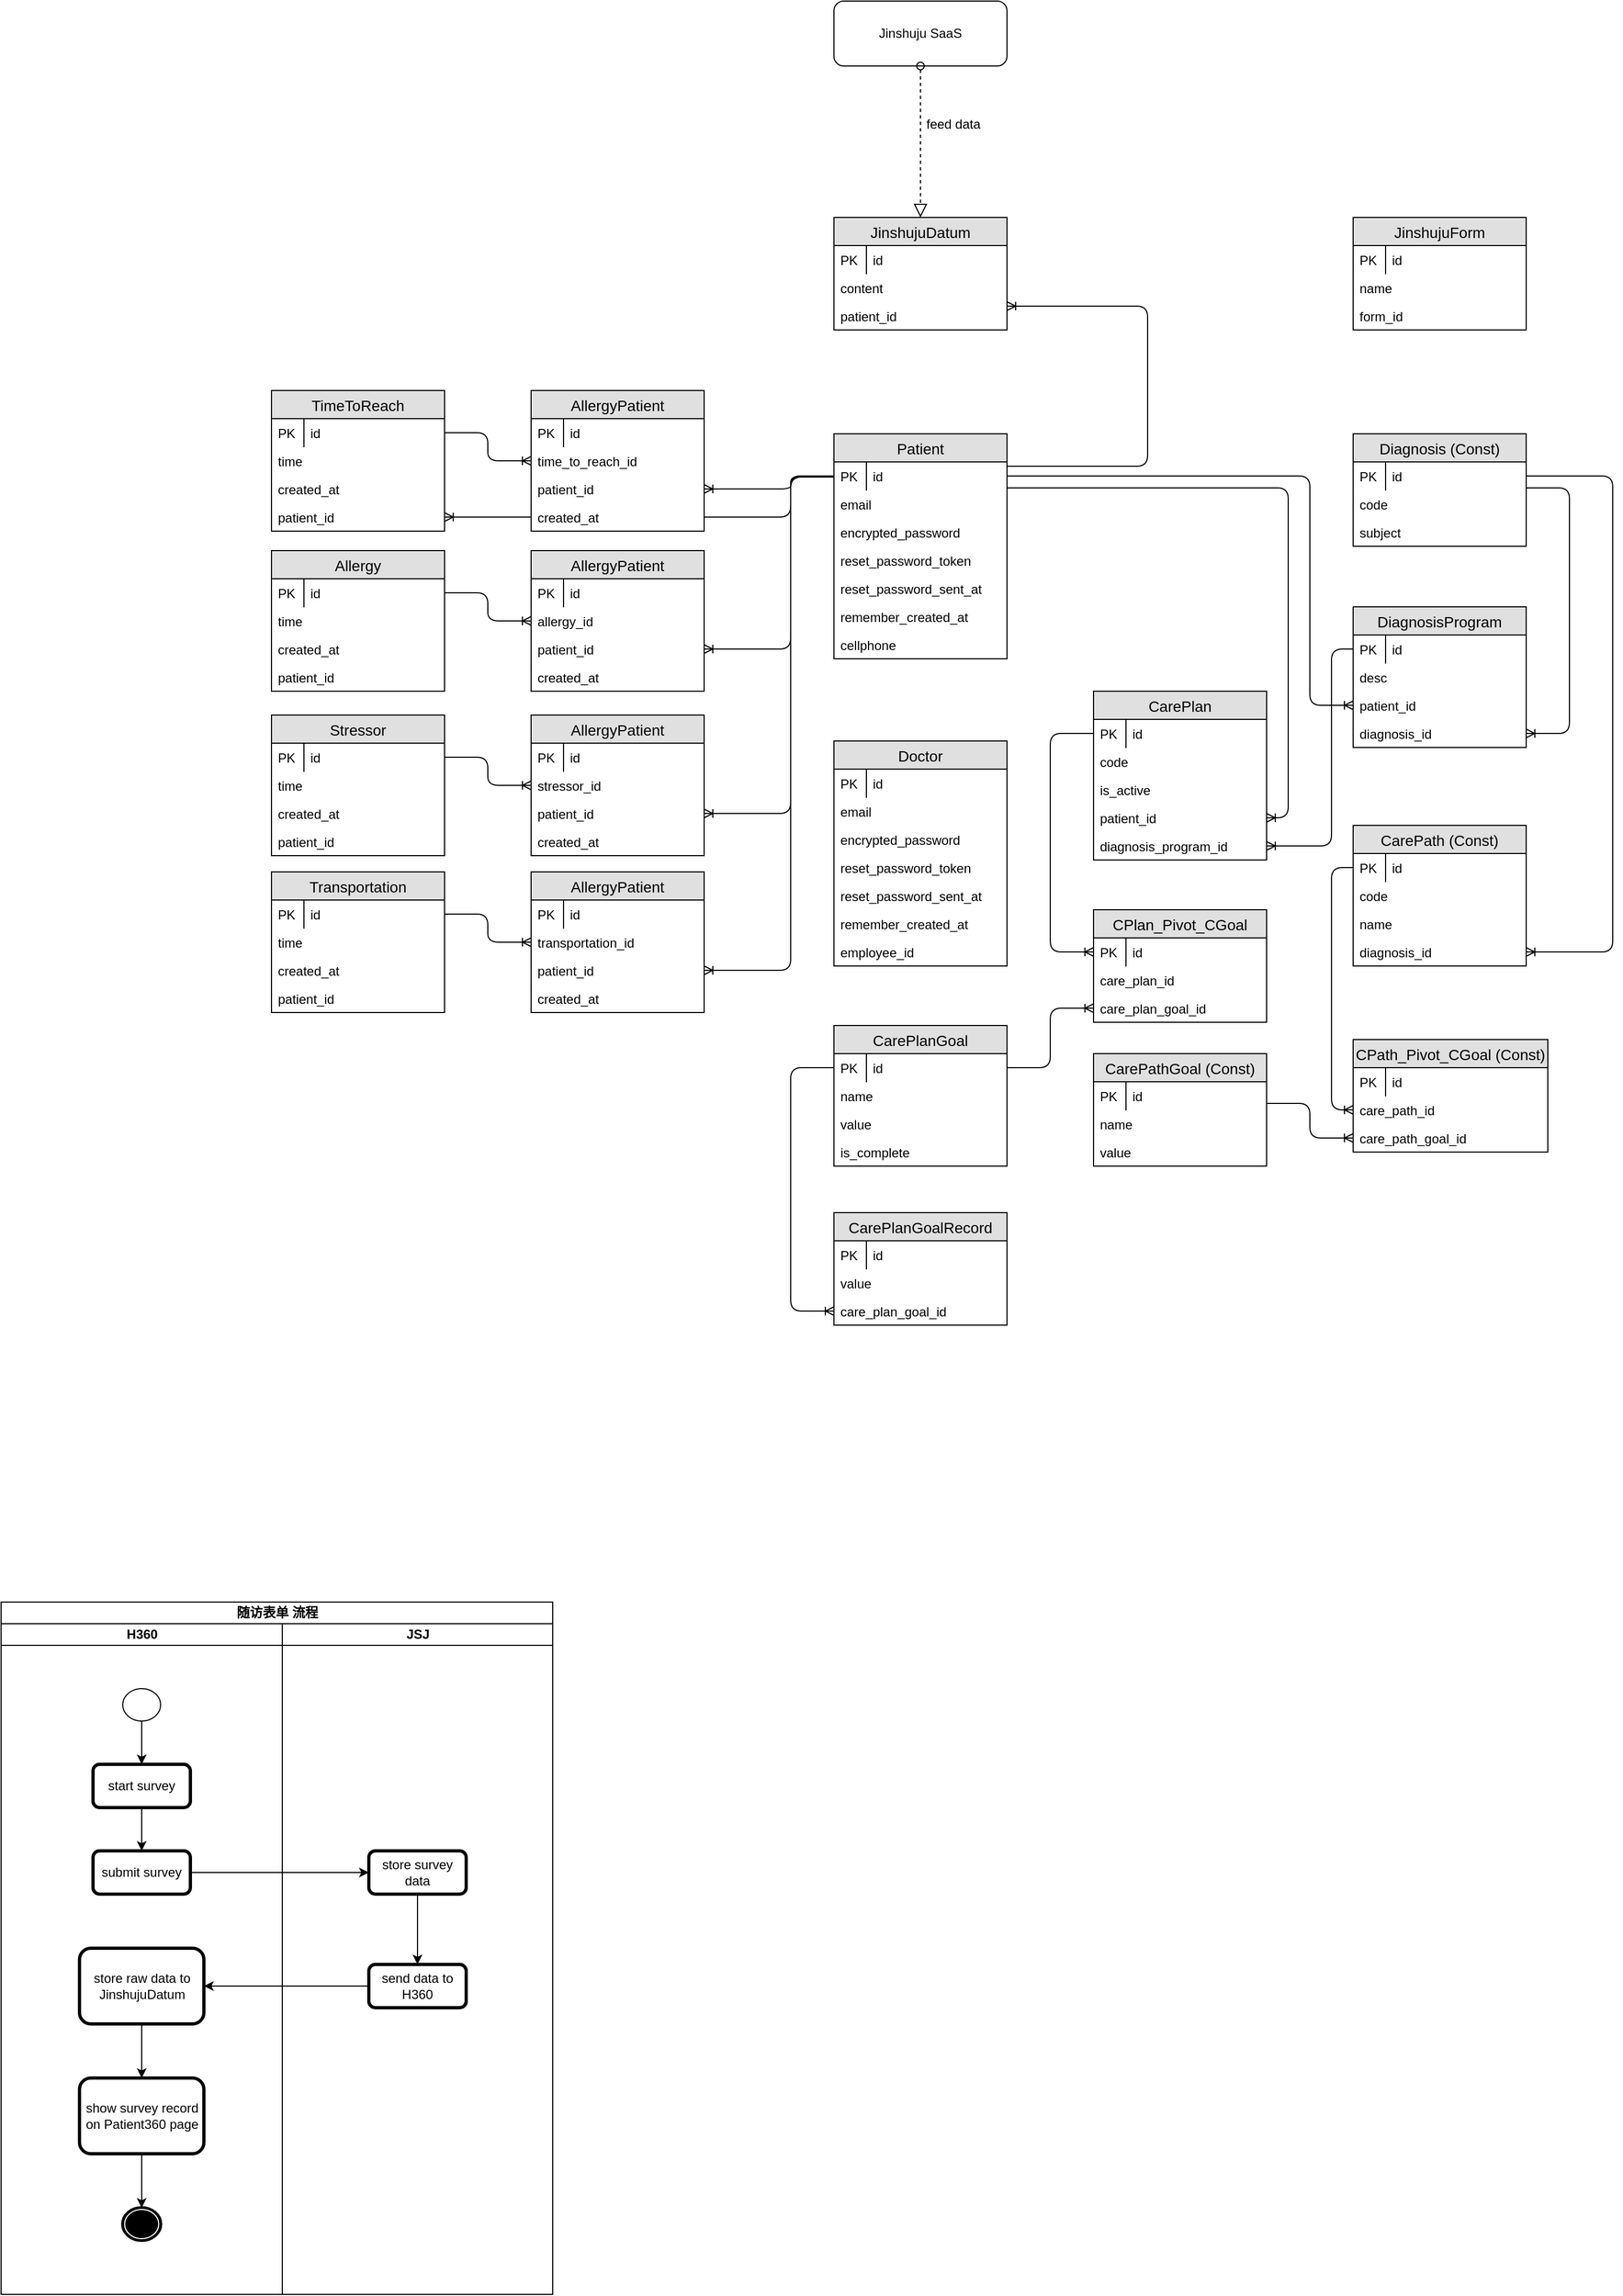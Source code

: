 <mxfile version="12.9.9" type="github">
  <diagram id="nuEcVIXrLbvVM1fUiZzF" name="Page-1">
    <mxGraphModel dx="2276" dy="1894" grid="1" gridSize="10" guides="1" tooltips="1" connect="1" arrows="1" fold="1" page="1" pageScale="1" pageWidth="850" pageHeight="1100" math="0" shadow="0">
      <root>
        <mxCell id="0" />
        <mxCell id="1" parent="0" />
        <mxCell id="5Z3BYzDQgMa1WQDFU6qO-2" value="Patient" style="swimlane;fontStyle=0;childLayout=stackLayout;horizontal=1;startSize=26;fillColor=#e0e0e0;horizontalStack=0;resizeParent=1;resizeParentMax=0;resizeLast=0;collapsible=1;marginBottom=0;swimlaneFillColor=#ffffff;align=center;fontSize=14;" parent="1" vertex="1">
          <mxGeometry x="80" y="80" width="160" height="208" as="geometry" />
        </mxCell>
        <mxCell id="5Z3BYzDQgMa1WQDFU6qO-6" value="id" style="shape=partialRectangle;top=0;left=0;right=0;bottom=0;align=left;verticalAlign=top;fillColor=none;spacingLeft=34;spacingRight=4;overflow=hidden;rotatable=0;points=[[0,0.5],[1,0.5]];portConstraint=eastwest;dropTarget=0;fontSize=12;" parent="5Z3BYzDQgMa1WQDFU6qO-2" vertex="1">
          <mxGeometry y="26" width="160" height="26" as="geometry" />
        </mxCell>
        <mxCell id="5Z3BYzDQgMa1WQDFU6qO-7" value="PK" style="shape=partialRectangle;top=0;left=0;bottom=0;fillColor=none;align=left;verticalAlign=top;spacingLeft=4;spacingRight=4;overflow=hidden;rotatable=0;points=[];portConstraint=eastwest;part=1;fontSize=12;" parent="5Z3BYzDQgMa1WQDFU6qO-6" vertex="1" connectable="0">
          <mxGeometry width="30" height="26" as="geometry" />
        </mxCell>
        <mxCell id="5Z3BYzDQgMa1WQDFU6qO-3" value="email" style="text;strokeColor=none;fillColor=none;spacingLeft=4;spacingRight=4;overflow=hidden;rotatable=0;points=[[0,0.5],[1,0.5]];portConstraint=eastwest;fontSize=12;" parent="5Z3BYzDQgMa1WQDFU6qO-2" vertex="1">
          <mxGeometry y="52" width="160" height="26" as="geometry" />
        </mxCell>
        <mxCell id="5Z3BYzDQgMa1WQDFU6qO-4" value="encrypted_password" style="text;strokeColor=none;fillColor=none;spacingLeft=4;spacingRight=4;overflow=hidden;rotatable=0;points=[[0,0.5],[1,0.5]];portConstraint=eastwest;fontSize=12;" parent="5Z3BYzDQgMa1WQDFU6qO-2" vertex="1">
          <mxGeometry y="78" width="160" height="26" as="geometry" />
        </mxCell>
        <mxCell id="5Z3BYzDQgMa1WQDFU6qO-5" value="reset_password_token" style="text;strokeColor=none;fillColor=none;spacingLeft=4;spacingRight=4;overflow=hidden;rotatable=0;points=[[0,0.5],[1,0.5]];portConstraint=eastwest;fontSize=12;" parent="5Z3BYzDQgMa1WQDFU6qO-2" vertex="1">
          <mxGeometry y="104" width="160" height="26" as="geometry" />
        </mxCell>
        <mxCell id="5Z3BYzDQgMa1WQDFU6qO-8" value="reset_password_sent_at" style="text;strokeColor=none;fillColor=none;spacingLeft=4;spacingRight=4;overflow=hidden;rotatable=0;points=[[0,0.5],[1,0.5]];portConstraint=eastwest;fontSize=12;" parent="5Z3BYzDQgMa1WQDFU6qO-2" vertex="1">
          <mxGeometry y="130" width="160" height="26" as="geometry" />
        </mxCell>
        <mxCell id="5Z3BYzDQgMa1WQDFU6qO-82" value="remember_created_at" style="text;strokeColor=none;fillColor=none;spacingLeft=4;spacingRight=4;overflow=hidden;rotatable=0;points=[[0,0.5],[1,0.5]];portConstraint=eastwest;fontSize=12;" parent="5Z3BYzDQgMa1WQDFU6qO-2" vertex="1">
          <mxGeometry y="156" width="160" height="26" as="geometry" />
        </mxCell>
        <mxCell id="5Z3BYzDQgMa1WQDFU6qO-9" value="cellphone" style="text;strokeColor=none;fillColor=none;spacingLeft=4;spacingRight=4;overflow=hidden;rotatable=0;points=[[0,0.5],[1,0.5]];portConstraint=eastwest;fontSize=12;" parent="5Z3BYzDQgMa1WQDFU6qO-2" vertex="1">
          <mxGeometry y="182" width="160" height="26" as="geometry" />
        </mxCell>
        <mxCell id="5Z3BYzDQgMa1WQDFU6qO-13" value="Allergy" style="swimlane;fontStyle=0;childLayout=stackLayout;horizontal=1;startSize=26;fillColor=#e0e0e0;horizontalStack=0;resizeParent=1;resizeParentMax=0;resizeLast=0;collapsible=1;marginBottom=0;swimlaneFillColor=#ffffff;align=center;fontSize=14;" parent="1" vertex="1">
          <mxGeometry x="-440" y="188" width="160" height="130" as="geometry" />
        </mxCell>
        <mxCell id="5Z3BYzDQgMa1WQDFU6qO-14" value="id" style="shape=partialRectangle;top=0;left=0;right=0;bottom=0;align=left;verticalAlign=top;fillColor=none;spacingLeft=34;spacingRight=4;overflow=hidden;rotatable=0;points=[[0,0.5],[1,0.5]];portConstraint=eastwest;dropTarget=0;fontSize=12;" parent="5Z3BYzDQgMa1WQDFU6qO-13" vertex="1">
          <mxGeometry y="26" width="160" height="26" as="geometry" />
        </mxCell>
        <mxCell id="5Z3BYzDQgMa1WQDFU6qO-15" value="PK" style="shape=partialRectangle;top=0;left=0;bottom=0;fillColor=none;align=left;verticalAlign=top;spacingLeft=4;spacingRight=4;overflow=hidden;rotatable=0;points=[];portConstraint=eastwest;part=1;fontSize=12;" parent="5Z3BYzDQgMa1WQDFU6qO-14" vertex="1" connectable="0">
          <mxGeometry width="30" height="26" as="geometry" />
        </mxCell>
        <mxCell id="5Z3BYzDQgMa1WQDFU6qO-16" value="time" style="text;strokeColor=none;fillColor=none;spacingLeft=4;spacingRight=4;overflow=hidden;rotatable=0;points=[[0,0.5],[1,0.5]];portConstraint=eastwest;fontSize=12;" parent="5Z3BYzDQgMa1WQDFU6qO-13" vertex="1">
          <mxGeometry y="52" width="160" height="26" as="geometry" />
        </mxCell>
        <mxCell id="5Z3BYzDQgMa1WQDFU6qO-22" value="created_at" style="text;strokeColor=none;fillColor=none;spacingLeft=4;spacingRight=4;overflow=hidden;rotatable=0;points=[[0,0.5],[1,0.5]];portConstraint=eastwest;fontSize=12;" parent="5Z3BYzDQgMa1WQDFU6qO-13" vertex="1">
          <mxGeometry y="78" width="160" height="26" as="geometry" />
        </mxCell>
        <mxCell id="5Z3BYzDQgMa1WQDFU6qO-55" value="patient_id" style="text;strokeColor=none;fillColor=none;spacingLeft=4;spacingRight=4;overflow=hidden;rotatable=0;points=[[0,0.5],[1,0.5]];portConstraint=eastwest;fontSize=12;" parent="5Z3BYzDQgMa1WQDFU6qO-13" vertex="1">
          <mxGeometry y="104" width="160" height="26" as="geometry" />
        </mxCell>
        <mxCell id="5Z3BYzDQgMa1WQDFU6qO-23" value="Doctor" style="swimlane;fontStyle=0;childLayout=stackLayout;horizontal=1;startSize=26;fillColor=#e0e0e0;horizontalStack=0;resizeParent=1;resizeParentMax=0;resizeLast=0;collapsible=1;marginBottom=0;swimlaneFillColor=#ffffff;align=center;fontSize=14;" parent="1" vertex="1">
          <mxGeometry x="80" y="364" width="160" height="208" as="geometry" />
        </mxCell>
        <mxCell id="5Z3BYzDQgMa1WQDFU6qO-24" value="id" style="shape=partialRectangle;top=0;left=0;right=0;bottom=0;align=left;verticalAlign=top;fillColor=none;spacingLeft=34;spacingRight=4;overflow=hidden;rotatable=0;points=[[0,0.5],[1,0.5]];portConstraint=eastwest;dropTarget=0;fontSize=12;" parent="5Z3BYzDQgMa1WQDFU6qO-23" vertex="1">
          <mxGeometry y="26" width="160" height="26" as="geometry" />
        </mxCell>
        <mxCell id="5Z3BYzDQgMa1WQDFU6qO-25" value="PK" style="shape=partialRectangle;top=0;left=0;bottom=0;fillColor=none;align=left;verticalAlign=top;spacingLeft=4;spacingRight=4;overflow=hidden;rotatable=0;points=[];portConstraint=eastwest;part=1;fontSize=12;" parent="5Z3BYzDQgMa1WQDFU6qO-24" vertex="1" connectable="0">
          <mxGeometry width="30" height="26" as="geometry" />
        </mxCell>
        <mxCell id="5Z3BYzDQgMa1WQDFU6qO-26" value="email" style="text;strokeColor=none;fillColor=none;spacingLeft=4;spacingRight=4;overflow=hidden;rotatable=0;points=[[0,0.5],[1,0.5]];portConstraint=eastwest;fontSize=12;" parent="5Z3BYzDQgMa1WQDFU6qO-23" vertex="1">
          <mxGeometry y="52" width="160" height="26" as="geometry" />
        </mxCell>
        <mxCell id="5Z3BYzDQgMa1WQDFU6qO-27" value="encrypted_password" style="text;strokeColor=none;fillColor=none;spacingLeft=4;spacingRight=4;overflow=hidden;rotatable=0;points=[[0,0.5],[1,0.5]];portConstraint=eastwest;fontSize=12;" parent="5Z3BYzDQgMa1WQDFU6qO-23" vertex="1">
          <mxGeometry y="78" width="160" height="26" as="geometry" />
        </mxCell>
        <mxCell id="5Z3BYzDQgMa1WQDFU6qO-28" value="reset_password_token" style="text;strokeColor=none;fillColor=none;spacingLeft=4;spacingRight=4;overflow=hidden;rotatable=0;points=[[0,0.5],[1,0.5]];portConstraint=eastwest;fontSize=12;" parent="5Z3BYzDQgMa1WQDFU6qO-23" vertex="1">
          <mxGeometry y="104" width="160" height="26" as="geometry" />
        </mxCell>
        <mxCell id="5Z3BYzDQgMa1WQDFU6qO-29" value="reset_password_sent_at" style="text;strokeColor=none;fillColor=none;spacingLeft=4;spacingRight=4;overflow=hidden;rotatable=0;points=[[0,0.5],[1,0.5]];portConstraint=eastwest;fontSize=12;" parent="5Z3BYzDQgMa1WQDFU6qO-23" vertex="1">
          <mxGeometry y="130" width="160" height="26" as="geometry" />
        </mxCell>
        <mxCell id="5Z3BYzDQgMa1WQDFU6qO-83" value="remember_created_at" style="text;strokeColor=none;fillColor=none;spacingLeft=4;spacingRight=4;overflow=hidden;rotatable=0;points=[[0,0.5],[1,0.5]];portConstraint=eastwest;fontSize=12;" parent="5Z3BYzDQgMa1WQDFU6qO-23" vertex="1">
          <mxGeometry y="156" width="160" height="26" as="geometry" />
        </mxCell>
        <mxCell id="5Z3BYzDQgMa1WQDFU6qO-30" value="employee_id" style="text;strokeColor=none;fillColor=none;spacingLeft=4;spacingRight=4;overflow=hidden;rotatable=0;points=[[0,0.5],[1,0.5]];portConstraint=eastwest;fontSize=12;" parent="5Z3BYzDQgMa1WQDFU6qO-23" vertex="1">
          <mxGeometry y="182" width="160" height="26" as="geometry" />
        </mxCell>
        <mxCell id="5Z3BYzDQgMa1WQDFU6qO-33" value="DiagnosisProgram" style="swimlane;fontStyle=0;childLayout=stackLayout;horizontal=1;startSize=26;fillColor=#e0e0e0;horizontalStack=0;resizeParent=1;resizeParentMax=0;resizeLast=0;collapsible=1;marginBottom=0;swimlaneFillColor=#ffffff;align=center;fontSize=14;" parent="1" vertex="1">
          <mxGeometry x="560" y="240" width="160" height="130" as="geometry" />
        </mxCell>
        <mxCell id="5Z3BYzDQgMa1WQDFU6qO-34" value="id" style="shape=partialRectangle;top=0;left=0;right=0;bottom=0;align=left;verticalAlign=top;fillColor=none;spacingLeft=34;spacingRight=4;overflow=hidden;rotatable=0;points=[[0,0.5],[1,0.5]];portConstraint=eastwest;dropTarget=0;fontSize=12;" parent="5Z3BYzDQgMa1WQDFU6qO-33" vertex="1">
          <mxGeometry y="26" width="160" height="26" as="geometry" />
        </mxCell>
        <mxCell id="5Z3BYzDQgMa1WQDFU6qO-35" value="PK" style="shape=partialRectangle;top=0;left=0;bottom=0;fillColor=none;align=left;verticalAlign=top;spacingLeft=4;spacingRight=4;overflow=hidden;rotatable=0;points=[];portConstraint=eastwest;part=1;fontSize=12;" parent="5Z3BYzDQgMa1WQDFU6qO-34" vertex="1" connectable="0">
          <mxGeometry width="30" height="26" as="geometry" />
        </mxCell>
        <mxCell id="5Z3BYzDQgMa1WQDFU6qO-36" value="desc&#xa;&#xa;" style="text;strokeColor=none;fillColor=none;spacingLeft=4;spacingRight=4;overflow=hidden;rotatable=0;points=[[0,0.5],[1,0.5]];portConstraint=eastwest;fontSize=12;" parent="5Z3BYzDQgMa1WQDFU6qO-33" vertex="1">
          <mxGeometry y="52" width="160" height="26" as="geometry" />
        </mxCell>
        <mxCell id="5Z3BYzDQgMa1WQDFU6qO-99" value="patient_id" style="text;strokeColor=none;fillColor=none;spacingLeft=4;spacingRight=4;overflow=hidden;rotatable=0;points=[[0,0.5],[1,0.5]];portConstraint=eastwest;fontSize=12;" parent="5Z3BYzDQgMa1WQDFU6qO-33" vertex="1">
          <mxGeometry y="78" width="160" height="26" as="geometry" />
        </mxCell>
        <mxCell id="5Z3BYzDQgMa1WQDFU6qO-101" value="diagnosis_id" style="text;strokeColor=none;fillColor=none;spacingLeft=4;spacingRight=4;overflow=hidden;rotatable=0;points=[[0,0.5],[1,0.5]];portConstraint=eastwest;fontSize=12;" parent="5Z3BYzDQgMa1WQDFU6qO-33" vertex="1">
          <mxGeometry y="104" width="160" height="26" as="geometry" />
        </mxCell>
        <mxCell id="5Z3BYzDQgMa1WQDFU6qO-43" value="Diagnosis (Const)" style="swimlane;fontStyle=0;childLayout=stackLayout;horizontal=1;startSize=26;fillColor=#e0e0e0;horizontalStack=0;resizeParent=1;resizeParentMax=0;resizeLast=0;collapsible=1;marginBottom=0;swimlaneFillColor=#ffffff;align=center;fontSize=14;" parent="1" vertex="1">
          <mxGeometry x="560" y="80" width="160" height="104" as="geometry" />
        </mxCell>
        <mxCell id="5Z3BYzDQgMa1WQDFU6qO-44" value="id" style="shape=partialRectangle;top=0;left=0;right=0;bottom=0;align=left;verticalAlign=top;fillColor=none;spacingLeft=34;spacingRight=4;overflow=hidden;rotatable=0;points=[[0,0.5],[1,0.5]];portConstraint=eastwest;dropTarget=0;fontSize=12;" parent="5Z3BYzDQgMa1WQDFU6qO-43" vertex="1">
          <mxGeometry y="26" width="160" height="26" as="geometry" />
        </mxCell>
        <mxCell id="5Z3BYzDQgMa1WQDFU6qO-45" value="PK" style="shape=partialRectangle;top=0;left=0;bottom=0;fillColor=none;align=left;verticalAlign=top;spacingLeft=4;spacingRight=4;overflow=hidden;rotatable=0;points=[];portConstraint=eastwest;part=1;fontSize=12;" parent="5Z3BYzDQgMa1WQDFU6qO-44" vertex="1" connectable="0">
          <mxGeometry width="30" height="26" as="geometry" />
        </mxCell>
        <mxCell id="5Z3BYzDQgMa1WQDFU6qO-46" value="code" style="text;strokeColor=none;fillColor=none;spacingLeft=4;spacingRight=4;overflow=hidden;rotatable=0;points=[[0,0.5],[1,0.5]];portConstraint=eastwest;fontSize=12;" parent="5Z3BYzDQgMa1WQDFU6qO-43" vertex="1">
          <mxGeometry y="52" width="160" height="26" as="geometry" />
        </mxCell>
        <mxCell id="5Z3BYzDQgMa1WQDFU6qO-47" value="subject" style="text;strokeColor=none;fillColor=none;spacingLeft=4;spacingRight=4;overflow=hidden;rotatable=0;points=[[0,0.5],[1,0.5]];portConstraint=eastwest;fontSize=12;" parent="5Z3BYzDQgMa1WQDFU6qO-43" vertex="1">
          <mxGeometry y="78" width="160" height="26" as="geometry" />
        </mxCell>
        <mxCell id="5Z3BYzDQgMa1WQDFU6qO-57" value="CarePath (Const)" style="swimlane;fontStyle=0;childLayout=stackLayout;horizontal=1;startSize=26;fillColor=#e0e0e0;horizontalStack=0;resizeParent=1;resizeParentMax=0;resizeLast=0;collapsible=1;marginBottom=0;swimlaneFillColor=#ffffff;align=center;fontSize=14;" parent="1" vertex="1">
          <mxGeometry x="560" y="442" width="160" height="130" as="geometry" />
        </mxCell>
        <mxCell id="5Z3BYzDQgMa1WQDFU6qO-58" value="id" style="shape=partialRectangle;top=0;left=0;right=0;bottom=0;align=left;verticalAlign=top;fillColor=none;spacingLeft=34;spacingRight=4;overflow=hidden;rotatable=0;points=[[0,0.5],[1,0.5]];portConstraint=eastwest;dropTarget=0;fontSize=12;" parent="5Z3BYzDQgMa1WQDFU6qO-57" vertex="1">
          <mxGeometry y="26" width="160" height="26" as="geometry" />
        </mxCell>
        <mxCell id="5Z3BYzDQgMa1WQDFU6qO-59" value="PK" style="shape=partialRectangle;top=0;left=0;bottom=0;fillColor=none;align=left;verticalAlign=top;spacingLeft=4;spacingRight=4;overflow=hidden;rotatable=0;points=[];portConstraint=eastwest;part=1;fontSize=12;" parent="5Z3BYzDQgMa1WQDFU6qO-58" vertex="1" connectable="0">
          <mxGeometry width="30" height="26" as="geometry" />
        </mxCell>
        <mxCell id="5Z3BYzDQgMa1WQDFU6qO-60" value="code" style="text;strokeColor=none;fillColor=none;spacingLeft=4;spacingRight=4;overflow=hidden;rotatable=0;points=[[0,0.5],[1,0.5]];portConstraint=eastwest;fontSize=12;" parent="5Z3BYzDQgMa1WQDFU6qO-57" vertex="1">
          <mxGeometry y="52" width="160" height="26" as="geometry" />
        </mxCell>
        <mxCell id="5Z3BYzDQgMa1WQDFU6qO-61" value="name" style="text;strokeColor=none;fillColor=none;spacingLeft=4;spacingRight=4;overflow=hidden;rotatable=0;points=[[0,0.5],[1,0.5]];portConstraint=eastwest;fontSize=12;" parent="5Z3BYzDQgMa1WQDFU6qO-57" vertex="1">
          <mxGeometry y="78" width="160" height="26" as="geometry" />
        </mxCell>
        <mxCell id="5Z3BYzDQgMa1WQDFU6qO-103" value="diagnosis_id" style="text;strokeColor=none;fillColor=none;spacingLeft=4;spacingRight=4;overflow=hidden;rotatable=0;points=[[0,0.5],[1,0.5]];portConstraint=eastwest;fontSize=12;" parent="5Z3BYzDQgMa1WQDFU6qO-57" vertex="1">
          <mxGeometry y="104" width="160" height="26" as="geometry" />
        </mxCell>
        <mxCell id="5Z3BYzDQgMa1WQDFU6qO-65" value="CarePlan" style="swimlane;fontStyle=0;childLayout=stackLayout;horizontal=1;startSize=26;fillColor=#e0e0e0;horizontalStack=0;resizeParent=1;resizeParentMax=0;resizeLast=0;collapsible=1;marginBottom=0;swimlaneFillColor=#ffffff;align=center;fontSize=14;" parent="1" vertex="1">
          <mxGeometry x="320" y="318" width="160" height="156" as="geometry" />
        </mxCell>
        <mxCell id="5Z3BYzDQgMa1WQDFU6qO-66" value="id" style="shape=partialRectangle;top=0;left=0;right=0;bottom=0;align=left;verticalAlign=top;fillColor=none;spacingLeft=34;spacingRight=4;overflow=hidden;rotatable=0;points=[[0,0.5],[1,0.5]];portConstraint=eastwest;dropTarget=0;fontSize=12;" parent="5Z3BYzDQgMa1WQDFU6qO-65" vertex="1">
          <mxGeometry y="26" width="160" height="26" as="geometry" />
        </mxCell>
        <mxCell id="5Z3BYzDQgMa1WQDFU6qO-67" value="PK" style="shape=partialRectangle;top=0;left=0;bottom=0;fillColor=none;align=left;verticalAlign=top;spacingLeft=4;spacingRight=4;overflow=hidden;rotatable=0;points=[];portConstraint=eastwest;part=1;fontSize=12;" parent="5Z3BYzDQgMa1WQDFU6qO-66" vertex="1" connectable="0">
          <mxGeometry width="30" height="26" as="geometry" />
        </mxCell>
        <mxCell id="5Z3BYzDQgMa1WQDFU6qO-118" value="code" style="text;strokeColor=none;fillColor=none;spacingLeft=4;spacingRight=4;overflow=hidden;rotatable=0;points=[[0,0.5],[1,0.5]];portConstraint=eastwest;fontSize=12;" parent="5Z3BYzDQgMa1WQDFU6qO-65" vertex="1">
          <mxGeometry y="52" width="160" height="26" as="geometry" />
        </mxCell>
        <mxCell id="5Z3BYzDQgMa1WQDFU6qO-117" value="is_active" style="text;strokeColor=none;fillColor=none;spacingLeft=4;spacingRight=4;overflow=hidden;rotatable=0;points=[[0,0.5],[1,0.5]];portConstraint=eastwest;fontSize=12;" parent="5Z3BYzDQgMa1WQDFU6qO-65" vertex="1">
          <mxGeometry y="78" width="160" height="26" as="geometry" />
        </mxCell>
        <mxCell id="5Z3BYzDQgMa1WQDFU6qO-121" value="patient_id" style="text;strokeColor=none;fillColor=none;spacingLeft=4;spacingRight=4;overflow=hidden;rotatable=0;points=[[0,0.5],[1,0.5]];portConstraint=eastwest;fontSize=12;" parent="5Z3BYzDQgMa1WQDFU6qO-65" vertex="1">
          <mxGeometry y="104" width="160" height="26" as="geometry" />
        </mxCell>
        <mxCell id="5Z3BYzDQgMa1WQDFU6qO-124" value="diagnosis_program_id" style="text;strokeColor=none;fillColor=none;spacingLeft=4;spacingRight=4;overflow=hidden;rotatable=0;points=[[0,0.5],[1,0.5]];portConstraint=eastwest;fontSize=12;" parent="5Z3BYzDQgMa1WQDFU6qO-65" vertex="1">
          <mxGeometry y="130" width="160" height="26" as="geometry" />
        </mxCell>
        <mxCell id="5Z3BYzDQgMa1WQDFU6qO-73" value="CarePathGoal (Const)" style="swimlane;fontStyle=0;childLayout=stackLayout;horizontal=1;startSize=26;fillColor=#e0e0e0;horizontalStack=0;resizeParent=1;resizeParentMax=0;resizeLast=0;collapsible=1;marginBottom=0;swimlaneFillColor=#ffffff;align=center;fontSize=14;" parent="1" vertex="1">
          <mxGeometry x="320" y="653" width="160" height="104" as="geometry" />
        </mxCell>
        <mxCell id="5Z3BYzDQgMa1WQDFU6qO-74" value="id" style="shape=partialRectangle;top=0;left=0;right=0;bottom=0;align=left;verticalAlign=top;fillColor=none;spacingLeft=34;spacingRight=4;overflow=hidden;rotatable=0;points=[[0,0.5],[1,0.5]];portConstraint=eastwest;dropTarget=0;fontSize=12;" parent="5Z3BYzDQgMa1WQDFU6qO-73" vertex="1">
          <mxGeometry y="26" width="160" height="26" as="geometry" />
        </mxCell>
        <mxCell id="5Z3BYzDQgMa1WQDFU6qO-75" value="PK" style="shape=partialRectangle;top=0;left=0;bottom=0;fillColor=none;align=left;verticalAlign=top;spacingLeft=4;spacingRight=4;overflow=hidden;rotatable=0;points=[];portConstraint=eastwest;part=1;fontSize=12;" parent="5Z3BYzDQgMa1WQDFU6qO-74" vertex="1" connectable="0">
          <mxGeometry width="30" height="26" as="geometry" />
        </mxCell>
        <mxCell id="5Z3BYzDQgMa1WQDFU6qO-77" value="name" style="text;strokeColor=none;fillColor=none;spacingLeft=4;spacingRight=4;overflow=hidden;rotatable=0;points=[[0,0.5],[1,0.5]];portConstraint=eastwest;fontSize=12;" parent="5Z3BYzDQgMa1WQDFU6qO-73" vertex="1">
          <mxGeometry y="52" width="160" height="26" as="geometry" />
        </mxCell>
        <mxCell id="5Z3BYzDQgMa1WQDFU6qO-78" value="value" style="text;strokeColor=none;fillColor=none;spacingLeft=4;spacingRight=4;overflow=hidden;rotatable=0;points=[[0,0.5],[1,0.5]];portConstraint=eastwest;fontSize=12;" parent="5Z3BYzDQgMa1WQDFU6qO-73" vertex="1">
          <mxGeometry y="78" width="160" height="26" as="geometry" />
        </mxCell>
        <mxCell id="5Z3BYzDQgMa1WQDFU6qO-84" value="CPlan_Pivot_CGoal" style="swimlane;fontStyle=0;childLayout=stackLayout;horizontal=1;startSize=26;fillColor=#e0e0e0;horizontalStack=0;resizeParent=1;resizeParentMax=0;resizeLast=0;collapsible=1;marginBottom=0;swimlaneFillColor=#ffffff;align=center;fontSize=14;" parent="1" vertex="1">
          <mxGeometry x="320" y="520" width="160" height="104" as="geometry" />
        </mxCell>
        <mxCell id="5Z3BYzDQgMa1WQDFU6qO-85" value="id" style="shape=partialRectangle;top=0;left=0;right=0;bottom=0;align=left;verticalAlign=top;fillColor=none;spacingLeft=34;spacingRight=4;overflow=hidden;rotatable=0;points=[[0,0.5],[1,0.5]];portConstraint=eastwest;dropTarget=0;fontSize=12;" parent="5Z3BYzDQgMa1WQDFU6qO-84" vertex="1">
          <mxGeometry y="26" width="160" height="26" as="geometry" />
        </mxCell>
        <mxCell id="5Z3BYzDQgMa1WQDFU6qO-86" value="PK" style="shape=partialRectangle;top=0;left=0;bottom=0;fillColor=none;align=left;verticalAlign=top;spacingLeft=4;spacingRight=4;overflow=hidden;rotatable=0;points=[];portConstraint=eastwest;part=1;fontSize=12;" parent="5Z3BYzDQgMa1WQDFU6qO-85" vertex="1" connectable="0">
          <mxGeometry width="30" height="26" as="geometry" />
        </mxCell>
        <mxCell id="5Z3BYzDQgMa1WQDFU6qO-87" value="care_plan_id" style="text;strokeColor=none;fillColor=none;spacingLeft=4;spacingRight=4;overflow=hidden;rotatable=0;points=[[0,0.5],[1,0.5]];portConstraint=eastwest;fontSize=12;" parent="5Z3BYzDQgMa1WQDFU6qO-84" vertex="1">
          <mxGeometry y="52" width="160" height="26" as="geometry" />
        </mxCell>
        <mxCell id="5Z3BYzDQgMa1WQDFU6qO-88" value="care_plan_goal_id" style="text;strokeColor=none;fillColor=none;spacingLeft=4;spacingRight=4;overflow=hidden;rotatable=0;points=[[0,0.5],[1,0.5]];portConstraint=eastwest;fontSize=12;" parent="5Z3BYzDQgMa1WQDFU6qO-84" vertex="1">
          <mxGeometry y="78" width="160" height="26" as="geometry" />
        </mxCell>
        <mxCell id="5Z3BYzDQgMa1WQDFU6qO-100" value="" style="edgeStyle=orthogonalEdgeStyle;fontSize=12;html=1;endArrow=ERoneToMany;" parent="1" source="5Z3BYzDQgMa1WQDFU6qO-6" target="5Z3BYzDQgMa1WQDFU6qO-99" edge="1">
          <mxGeometry width="100" height="100" relative="1" as="geometry">
            <mxPoint x="290" y="155" as="sourcePoint" />
            <mxPoint x="210" y="337" as="targetPoint" />
            <Array as="points">
              <mxPoint x="520" y="119" />
              <mxPoint x="520" y="331" />
            </Array>
          </mxGeometry>
        </mxCell>
        <mxCell id="5Z3BYzDQgMa1WQDFU6qO-102" value="" style="edgeStyle=orthogonalEdgeStyle;fontSize=12;html=1;endArrow=ERoneToMany;" parent="1" source="5Z3BYzDQgMa1WQDFU6qO-44" target="5Z3BYzDQgMa1WQDFU6qO-101" edge="1">
          <mxGeometry width="100" height="100" relative="1" as="geometry">
            <mxPoint x="490" y="129" as="sourcePoint" />
            <mxPoint x="570" y="444" as="targetPoint" />
            <Array as="points">
              <mxPoint x="760" y="130" />
              <mxPoint x="760" y="357" />
            </Array>
          </mxGeometry>
        </mxCell>
        <mxCell id="5Z3BYzDQgMa1WQDFU6qO-104" value="" style="edgeStyle=orthogonalEdgeStyle;fontSize=12;html=1;endArrow=ERoneToMany;" parent="1" source="5Z3BYzDQgMa1WQDFU6qO-44" target="5Z3BYzDQgMa1WQDFU6qO-103" edge="1">
          <mxGeometry width="100" height="100" relative="1" as="geometry">
            <mxPoint x="740" y="170" as="sourcePoint" />
            <mxPoint x="730" y="470" as="targetPoint" />
            <Array as="points">
              <mxPoint x="800" y="119" />
              <mxPoint x="800" y="559" />
            </Array>
          </mxGeometry>
        </mxCell>
        <mxCell id="5Z3BYzDQgMa1WQDFU6qO-105" value="" style="edgeStyle=orthogonalEdgeStyle;fontSize=12;html=1;endArrow=ERoneToMany;" parent="1" source="5Z3BYzDQgMa1WQDFU6qO-66" target="5Z3BYzDQgMa1WQDFU6qO-85" edge="1">
          <mxGeometry width="100" height="100" relative="1" as="geometry">
            <mxPoint x="460" y="511" as="sourcePoint" />
            <mxPoint x="460" y="852" as="targetPoint" />
            <Array as="points">
              <mxPoint x="280" y="357" />
              <mxPoint x="280" y="559" />
            </Array>
          </mxGeometry>
        </mxCell>
        <mxCell id="5Z3BYzDQgMa1WQDFU6qO-106" value="" style="edgeStyle=orthogonalEdgeStyle;fontSize=12;html=1;endArrow=ERoneToMany;" parent="1" source="OGw_8-Kg8HZaLpu6GbRe-2" target="5Z3BYzDQgMa1WQDFU6qO-88" edge="1">
          <mxGeometry width="100" height="100" relative="1" as="geometry">
            <mxPoint x="490" y="489" as="sourcePoint" />
            <mxPoint x="540" y="770" as="targetPoint" />
            <Array as="points">
              <mxPoint x="280" y="666" />
              <mxPoint x="280" y="611" />
            </Array>
          </mxGeometry>
        </mxCell>
        <mxCell id="5Z3BYzDQgMa1WQDFU6qO-107" value="CPath_Pivot_CGoal (Const)" style="swimlane;fontStyle=0;childLayout=stackLayout;horizontal=1;startSize=26;fillColor=#e0e0e0;horizontalStack=0;resizeParent=1;resizeParentMax=0;resizeLast=0;collapsible=1;marginBottom=0;swimlaneFillColor=#ffffff;align=center;fontSize=14;" parent="1" vertex="1">
          <mxGeometry x="560" y="640" width="180" height="104" as="geometry" />
        </mxCell>
        <mxCell id="5Z3BYzDQgMa1WQDFU6qO-108" value="id" style="shape=partialRectangle;top=0;left=0;right=0;bottom=0;align=left;verticalAlign=top;fillColor=none;spacingLeft=34;spacingRight=4;overflow=hidden;rotatable=0;points=[[0,0.5],[1,0.5]];portConstraint=eastwest;dropTarget=0;fontSize=12;" parent="5Z3BYzDQgMa1WQDFU6qO-107" vertex="1">
          <mxGeometry y="26" width="180" height="26" as="geometry" />
        </mxCell>
        <mxCell id="5Z3BYzDQgMa1WQDFU6qO-109" value="PK" style="shape=partialRectangle;top=0;left=0;bottom=0;fillColor=none;align=left;verticalAlign=top;spacingLeft=4;spacingRight=4;overflow=hidden;rotatable=0;points=[];portConstraint=eastwest;part=1;fontSize=12;" parent="5Z3BYzDQgMa1WQDFU6qO-108" vertex="1" connectable="0">
          <mxGeometry width="30" height="26" as="geometry" />
        </mxCell>
        <mxCell id="5Z3BYzDQgMa1WQDFU6qO-110" value="care_path_id" style="text;strokeColor=none;fillColor=none;spacingLeft=4;spacingRight=4;overflow=hidden;rotatable=0;points=[[0,0.5],[1,0.5]];portConstraint=eastwest;fontSize=12;" parent="5Z3BYzDQgMa1WQDFU6qO-107" vertex="1">
          <mxGeometry y="52" width="180" height="26" as="geometry" />
        </mxCell>
        <mxCell id="5Z3BYzDQgMa1WQDFU6qO-111" value="care_path_goal_id" style="text;strokeColor=none;fillColor=none;spacingLeft=4;spacingRight=4;overflow=hidden;rotatable=0;points=[[0,0.5],[1,0.5]];portConstraint=eastwest;fontSize=12;" parent="5Z3BYzDQgMa1WQDFU6qO-107" vertex="1">
          <mxGeometry y="78" width="180" height="26" as="geometry" />
        </mxCell>
        <mxCell id="5Z3BYzDQgMa1WQDFU6qO-115" value="" style="edgeStyle=orthogonalEdgeStyle;fontSize=12;html=1;endArrow=ERoneToMany;" parent="1" source="5Z3BYzDQgMa1WQDFU6qO-58" target="5Z3BYzDQgMa1WQDFU6qO-110" edge="1">
          <mxGeometry width="100" height="100" relative="1" as="geometry">
            <mxPoint x="480" y="851" as="sourcePoint" />
            <mxPoint x="480" y="783" as="targetPoint" />
            <Array as="points">
              <mxPoint x="540" y="481" />
              <mxPoint x="540" y="705" />
            </Array>
          </mxGeometry>
        </mxCell>
        <mxCell id="5Z3BYzDQgMa1WQDFU6qO-116" value="" style="edgeStyle=orthogonalEdgeStyle;fontSize=12;html=1;endArrow=ERoneToMany;" parent="1" source="5Z3BYzDQgMa1WQDFU6qO-74" target="5Z3BYzDQgMa1WQDFU6qO-111" edge="1">
          <mxGeometry width="100" height="100" relative="1" as="geometry">
            <mxPoint x="530" y="580" as="sourcePoint" />
            <mxPoint x="530" y="778" as="targetPoint" />
            <Array as="points">
              <mxPoint x="520" y="699" />
              <mxPoint x="520" y="731" />
            </Array>
          </mxGeometry>
        </mxCell>
        <mxCell id="5Z3BYzDQgMa1WQDFU6qO-119" value="" style="edgeStyle=orthogonalEdgeStyle;fontSize=12;html=1;endArrow=ERoneToMany;" parent="1" source="5Z3BYzDQgMa1WQDFU6qO-6" target="5Z3BYzDQgMa1WQDFU6qO-121" edge="1">
          <mxGeometry width="100" height="100" relative="1" as="geometry">
            <mxPoint x="490" y="650" as="sourcePoint" />
            <mxPoint x="490" y="530" as="targetPoint" />
            <Array as="points">
              <mxPoint x="500" y="130" />
              <mxPoint x="500" y="435" />
            </Array>
          </mxGeometry>
        </mxCell>
        <mxCell id="5Z3BYzDQgMa1WQDFU6qO-122" value="" style="edgeStyle=orthogonalEdgeStyle;fontSize=12;html=1;endArrow=ERoneToMany;" parent="1" source="5Z3BYzDQgMa1WQDFU6qO-34" target="5Z3BYzDQgMa1WQDFU6qO-124" edge="1">
          <mxGeometry width="100" height="100" relative="1" as="geometry">
            <mxPoint x="910" y="210" as="sourcePoint" />
            <mxPoint x="910" y="489" as="targetPoint" />
            <Array as="points">
              <mxPoint x="540" y="279" />
              <mxPoint x="540" y="461" />
            </Array>
          </mxGeometry>
        </mxCell>
        <mxCell id="OGw_8-Kg8HZaLpu6GbRe-1" value="CarePlanGoal" style="swimlane;fontStyle=0;childLayout=stackLayout;horizontal=1;startSize=26;fillColor=#e0e0e0;horizontalStack=0;resizeParent=1;resizeParentMax=0;resizeLast=0;collapsible=1;marginBottom=0;swimlaneFillColor=#ffffff;align=center;fontSize=14;" parent="1" vertex="1">
          <mxGeometry x="80" y="627" width="160" height="130" as="geometry" />
        </mxCell>
        <mxCell id="OGw_8-Kg8HZaLpu6GbRe-2" value="id" style="shape=partialRectangle;top=0;left=0;right=0;bottom=0;align=left;verticalAlign=top;fillColor=none;spacingLeft=34;spacingRight=4;overflow=hidden;rotatable=0;points=[[0,0.5],[1,0.5]];portConstraint=eastwest;dropTarget=0;fontSize=12;" parent="OGw_8-Kg8HZaLpu6GbRe-1" vertex="1">
          <mxGeometry y="26" width="160" height="26" as="geometry" />
        </mxCell>
        <mxCell id="OGw_8-Kg8HZaLpu6GbRe-3" value="PK" style="shape=partialRectangle;top=0;left=0;bottom=0;fillColor=none;align=left;verticalAlign=top;spacingLeft=4;spacingRight=4;overflow=hidden;rotatable=0;points=[];portConstraint=eastwest;part=1;fontSize=12;" parent="OGw_8-Kg8HZaLpu6GbRe-2" vertex="1" connectable="0">
          <mxGeometry width="30" height="26" as="geometry" />
        </mxCell>
        <mxCell id="OGw_8-Kg8HZaLpu6GbRe-4" value="name" style="text;strokeColor=none;fillColor=none;spacingLeft=4;spacingRight=4;overflow=hidden;rotatable=0;points=[[0,0.5],[1,0.5]];portConstraint=eastwest;fontSize=12;" parent="OGw_8-Kg8HZaLpu6GbRe-1" vertex="1">
          <mxGeometry y="52" width="160" height="26" as="geometry" />
        </mxCell>
        <mxCell id="OGw_8-Kg8HZaLpu6GbRe-7" value="value" style="text;strokeColor=none;fillColor=none;spacingLeft=4;spacingRight=4;overflow=hidden;rotatable=0;points=[[0,0.5],[1,0.5]];portConstraint=eastwest;fontSize=12;" parent="OGw_8-Kg8HZaLpu6GbRe-1" vertex="1">
          <mxGeometry y="78" width="160" height="26" as="geometry" />
        </mxCell>
        <mxCell id="OGw_8-Kg8HZaLpu6GbRe-8" value="is_complete" style="text;strokeColor=none;fillColor=none;spacingLeft=4;spacingRight=4;overflow=hidden;rotatable=0;points=[[0,0.5],[1,0.5]];portConstraint=eastwest;fontSize=12;" parent="OGw_8-Kg8HZaLpu6GbRe-1" vertex="1">
          <mxGeometry y="104" width="160" height="26" as="geometry" />
        </mxCell>
        <mxCell id="dli8txynP1x-u01KQsel-1" value="CarePlanGoalRecord" style="swimlane;fontStyle=0;childLayout=stackLayout;horizontal=1;startSize=26;fillColor=#e0e0e0;horizontalStack=0;resizeParent=1;resizeParentMax=0;resizeLast=0;collapsible=1;marginBottom=0;swimlaneFillColor=#ffffff;align=center;fontSize=14;" parent="1" vertex="1">
          <mxGeometry x="80" y="800" width="160" height="104" as="geometry" />
        </mxCell>
        <mxCell id="dli8txynP1x-u01KQsel-2" value="id" style="shape=partialRectangle;top=0;left=0;right=0;bottom=0;align=left;verticalAlign=top;fillColor=none;spacingLeft=34;spacingRight=4;overflow=hidden;rotatable=0;points=[[0,0.5],[1,0.5]];portConstraint=eastwest;dropTarget=0;fontSize=12;" parent="dli8txynP1x-u01KQsel-1" vertex="1">
          <mxGeometry y="26" width="160" height="26" as="geometry" />
        </mxCell>
        <mxCell id="dli8txynP1x-u01KQsel-3" value="PK" style="shape=partialRectangle;top=0;left=0;bottom=0;fillColor=none;align=left;verticalAlign=top;spacingLeft=4;spacingRight=4;overflow=hidden;rotatable=0;points=[];portConstraint=eastwest;part=1;fontSize=12;" parent="dli8txynP1x-u01KQsel-2" vertex="1" connectable="0">
          <mxGeometry width="30" height="26" as="geometry" />
        </mxCell>
        <mxCell id="dli8txynP1x-u01KQsel-5" value="value" style="text;strokeColor=none;fillColor=none;spacingLeft=4;spacingRight=4;overflow=hidden;rotatable=0;points=[[0,0.5],[1,0.5]];portConstraint=eastwest;fontSize=12;" parent="dli8txynP1x-u01KQsel-1" vertex="1">
          <mxGeometry y="52" width="160" height="26" as="geometry" />
        </mxCell>
        <mxCell id="dli8txynP1x-u01KQsel-6" value="care_plan_goal_id" style="text;strokeColor=none;fillColor=none;spacingLeft=4;spacingRight=4;overflow=hidden;rotatable=0;points=[[0,0.5],[1,0.5]];portConstraint=eastwest;fontSize=12;" parent="dli8txynP1x-u01KQsel-1" vertex="1">
          <mxGeometry y="78" width="160" height="26" as="geometry" />
        </mxCell>
        <mxCell id="dli8txynP1x-u01KQsel-7" value="" style="edgeStyle=orthogonalEdgeStyle;fontSize=12;html=1;endArrow=ERoneToMany;" parent="1" source="OGw_8-Kg8HZaLpu6GbRe-2" target="dli8txynP1x-u01KQsel-6" edge="1">
          <mxGeometry width="100" height="100" relative="1" as="geometry">
            <mxPoint y="894" as="sourcePoint" />
            <mxPoint x="80" y="839" as="targetPoint" />
            <Array as="points">
              <mxPoint x="40" y="666" />
              <mxPoint x="40" y="891" />
            </Array>
          </mxGeometry>
        </mxCell>
        <mxCell id="A8-PW9h9XL7K4N3BqfKl-1" value="TimeToReach" style="swimlane;fontStyle=0;childLayout=stackLayout;horizontal=1;startSize=26;fillColor=#e0e0e0;horizontalStack=0;resizeParent=1;resizeParentMax=0;resizeLast=0;collapsible=1;marginBottom=0;swimlaneFillColor=#ffffff;align=center;fontSize=14;" parent="1" vertex="1">
          <mxGeometry x="-440" y="40" width="160" height="130" as="geometry" />
        </mxCell>
        <mxCell id="A8-PW9h9XL7K4N3BqfKl-2" value="id" style="shape=partialRectangle;top=0;left=0;right=0;bottom=0;align=left;verticalAlign=top;fillColor=none;spacingLeft=34;spacingRight=4;overflow=hidden;rotatable=0;points=[[0,0.5],[1,0.5]];portConstraint=eastwest;dropTarget=0;fontSize=12;" parent="A8-PW9h9XL7K4N3BqfKl-1" vertex="1">
          <mxGeometry y="26" width="160" height="26" as="geometry" />
        </mxCell>
        <mxCell id="A8-PW9h9XL7K4N3BqfKl-3" value="PK" style="shape=partialRectangle;top=0;left=0;bottom=0;fillColor=none;align=left;verticalAlign=top;spacingLeft=4;spacingRight=4;overflow=hidden;rotatable=0;points=[];portConstraint=eastwest;part=1;fontSize=12;" parent="A8-PW9h9XL7K4N3BqfKl-2" vertex="1" connectable="0">
          <mxGeometry width="30" height="26" as="geometry" />
        </mxCell>
        <mxCell id="A8-PW9h9XL7K4N3BqfKl-4" value="time" style="text;strokeColor=none;fillColor=none;spacingLeft=4;spacingRight=4;overflow=hidden;rotatable=0;points=[[0,0.5],[1,0.5]];portConstraint=eastwest;fontSize=12;" parent="A8-PW9h9XL7K4N3BqfKl-1" vertex="1">
          <mxGeometry y="52" width="160" height="26" as="geometry" />
        </mxCell>
        <mxCell id="A8-PW9h9XL7K4N3BqfKl-5" value="created_at" style="text;strokeColor=none;fillColor=none;spacingLeft=4;spacingRight=4;overflow=hidden;rotatable=0;points=[[0,0.5],[1,0.5]];portConstraint=eastwest;fontSize=12;" parent="A8-PW9h9XL7K4N3BqfKl-1" vertex="1">
          <mxGeometry y="78" width="160" height="26" as="geometry" />
        </mxCell>
        <mxCell id="A8-PW9h9XL7K4N3BqfKl-6" value="patient_id" style="text;strokeColor=none;fillColor=none;spacingLeft=4;spacingRight=4;overflow=hidden;rotatable=0;points=[[0,0.5],[1,0.5]];portConstraint=eastwest;fontSize=12;" parent="A8-PW9h9XL7K4N3BqfKl-1" vertex="1">
          <mxGeometry y="104" width="160" height="26" as="geometry" />
        </mxCell>
        <mxCell id="A8-PW9h9XL7K4N3BqfKl-7" value="" style="edgeStyle=orthogonalEdgeStyle;fontSize=12;html=1;endArrow=ERoneToMany;" parent="1" source="5Z3BYzDQgMa1WQDFU6qO-6" target="A8-PW9h9XL7K4N3BqfKl-6" edge="1">
          <mxGeometry width="100" height="100" relative="1" as="geometry">
            <mxPoint x="260" y="70" as="sourcePoint" />
            <mxPoint x="-30" y="367" as="targetPoint" />
            <Array as="points">
              <mxPoint x="40" y="120" />
              <mxPoint x="40" y="157" />
            </Array>
          </mxGeometry>
        </mxCell>
        <mxCell id="A8-PW9h9XL7K4N3BqfKl-8" value="Stressor" style="swimlane;fontStyle=0;childLayout=stackLayout;horizontal=1;startSize=26;fillColor=#e0e0e0;horizontalStack=0;resizeParent=1;resizeParentMax=0;resizeLast=0;collapsible=1;marginBottom=0;swimlaneFillColor=#ffffff;align=center;fontSize=14;" parent="1" vertex="1">
          <mxGeometry x="-440" y="340" width="160" height="130" as="geometry" />
        </mxCell>
        <mxCell id="A8-PW9h9XL7K4N3BqfKl-9" value="id" style="shape=partialRectangle;top=0;left=0;right=0;bottom=0;align=left;verticalAlign=top;fillColor=none;spacingLeft=34;spacingRight=4;overflow=hidden;rotatable=0;points=[[0,0.5],[1,0.5]];portConstraint=eastwest;dropTarget=0;fontSize=12;" parent="A8-PW9h9XL7K4N3BqfKl-8" vertex="1">
          <mxGeometry y="26" width="160" height="26" as="geometry" />
        </mxCell>
        <mxCell id="A8-PW9h9XL7K4N3BqfKl-10" value="PK" style="shape=partialRectangle;top=0;left=0;bottom=0;fillColor=none;align=left;verticalAlign=top;spacingLeft=4;spacingRight=4;overflow=hidden;rotatable=0;points=[];portConstraint=eastwest;part=1;fontSize=12;" parent="A8-PW9h9XL7K4N3BqfKl-9" vertex="1" connectable="0">
          <mxGeometry width="30" height="26" as="geometry" />
        </mxCell>
        <mxCell id="A8-PW9h9XL7K4N3BqfKl-11" value="time" style="text;strokeColor=none;fillColor=none;spacingLeft=4;spacingRight=4;overflow=hidden;rotatable=0;points=[[0,0.5],[1,0.5]];portConstraint=eastwest;fontSize=12;" parent="A8-PW9h9XL7K4N3BqfKl-8" vertex="1">
          <mxGeometry y="52" width="160" height="26" as="geometry" />
        </mxCell>
        <mxCell id="A8-PW9h9XL7K4N3BqfKl-12" value="created_at" style="text;strokeColor=none;fillColor=none;spacingLeft=4;spacingRight=4;overflow=hidden;rotatable=0;points=[[0,0.5],[1,0.5]];portConstraint=eastwest;fontSize=12;" parent="A8-PW9h9XL7K4N3BqfKl-8" vertex="1">
          <mxGeometry y="78" width="160" height="26" as="geometry" />
        </mxCell>
        <mxCell id="A8-PW9h9XL7K4N3BqfKl-13" value="patient_id" style="text;strokeColor=none;fillColor=none;spacingLeft=4;spacingRight=4;overflow=hidden;rotatable=0;points=[[0,0.5],[1,0.5]];portConstraint=eastwest;fontSize=12;" parent="A8-PW9h9XL7K4N3BqfKl-8" vertex="1">
          <mxGeometry y="104" width="160" height="26" as="geometry" />
        </mxCell>
        <mxCell id="A8-PW9h9XL7K4N3BqfKl-14" value="Transportation" style="swimlane;fontStyle=0;childLayout=stackLayout;horizontal=1;startSize=26;fillColor=#e0e0e0;horizontalStack=0;resizeParent=1;resizeParentMax=0;resizeLast=0;collapsible=1;marginBottom=0;swimlaneFillColor=#ffffff;align=center;fontSize=14;" parent="1" vertex="1">
          <mxGeometry x="-440" y="485" width="160" height="130" as="geometry" />
        </mxCell>
        <mxCell id="A8-PW9h9XL7K4N3BqfKl-15" value="id" style="shape=partialRectangle;top=0;left=0;right=0;bottom=0;align=left;verticalAlign=top;fillColor=none;spacingLeft=34;spacingRight=4;overflow=hidden;rotatable=0;points=[[0,0.5],[1,0.5]];portConstraint=eastwest;dropTarget=0;fontSize=12;" parent="A8-PW9h9XL7K4N3BqfKl-14" vertex="1">
          <mxGeometry y="26" width="160" height="26" as="geometry" />
        </mxCell>
        <mxCell id="A8-PW9h9XL7K4N3BqfKl-16" value="PK" style="shape=partialRectangle;top=0;left=0;bottom=0;fillColor=none;align=left;verticalAlign=top;spacingLeft=4;spacingRight=4;overflow=hidden;rotatable=0;points=[];portConstraint=eastwest;part=1;fontSize=12;" parent="A8-PW9h9XL7K4N3BqfKl-15" vertex="1" connectable="0">
          <mxGeometry width="30" height="26" as="geometry" />
        </mxCell>
        <mxCell id="A8-PW9h9XL7K4N3BqfKl-17" value="time" style="text;strokeColor=none;fillColor=none;spacingLeft=4;spacingRight=4;overflow=hidden;rotatable=0;points=[[0,0.5],[1,0.5]];portConstraint=eastwest;fontSize=12;" parent="A8-PW9h9XL7K4N3BqfKl-14" vertex="1">
          <mxGeometry y="52" width="160" height="26" as="geometry" />
        </mxCell>
        <mxCell id="A8-PW9h9XL7K4N3BqfKl-18" value="created_at" style="text;strokeColor=none;fillColor=none;spacingLeft=4;spacingRight=4;overflow=hidden;rotatable=0;points=[[0,0.5],[1,0.5]];portConstraint=eastwest;fontSize=12;" parent="A8-PW9h9XL7K4N3BqfKl-14" vertex="1">
          <mxGeometry y="78" width="160" height="26" as="geometry" />
        </mxCell>
        <mxCell id="A8-PW9h9XL7K4N3BqfKl-19" value="patient_id" style="text;strokeColor=none;fillColor=none;spacingLeft=4;spacingRight=4;overflow=hidden;rotatable=0;points=[[0,0.5],[1,0.5]];portConstraint=eastwest;fontSize=12;" parent="A8-PW9h9XL7K4N3BqfKl-14" vertex="1">
          <mxGeometry y="104" width="160" height="26" as="geometry" />
        </mxCell>
        <mxCell id="9GtoAriRrsv0_3dhZRJt-1" value="AllergyPatient" style="swimlane;fontStyle=0;childLayout=stackLayout;horizontal=1;startSize=26;fillColor=#e0e0e0;horizontalStack=0;resizeParent=1;resizeParentMax=0;resizeLast=0;collapsible=1;marginBottom=0;swimlaneFillColor=#ffffff;align=center;fontSize=14;" parent="1" vertex="1">
          <mxGeometry x="-200" y="188" width="160" height="130" as="geometry" />
        </mxCell>
        <mxCell id="9GtoAriRrsv0_3dhZRJt-2" value="id" style="shape=partialRectangle;top=0;left=0;right=0;bottom=0;align=left;verticalAlign=top;fillColor=none;spacingLeft=34;spacingRight=4;overflow=hidden;rotatable=0;points=[[0,0.5],[1,0.5]];portConstraint=eastwest;dropTarget=0;fontSize=12;" parent="9GtoAriRrsv0_3dhZRJt-1" vertex="1">
          <mxGeometry y="26" width="160" height="26" as="geometry" />
        </mxCell>
        <mxCell id="9GtoAriRrsv0_3dhZRJt-3" value="PK" style="shape=partialRectangle;top=0;left=0;bottom=0;fillColor=none;align=left;verticalAlign=top;spacingLeft=4;spacingRight=4;overflow=hidden;rotatable=0;points=[];portConstraint=eastwest;part=1;fontSize=12;" parent="9GtoAriRrsv0_3dhZRJt-2" vertex="1" connectable="0">
          <mxGeometry width="30" height="26" as="geometry" />
        </mxCell>
        <mxCell id="9GtoAriRrsv0_3dhZRJt-4" value="allergy_id&#xa;" style="text;strokeColor=none;fillColor=none;spacingLeft=4;spacingRight=4;overflow=hidden;rotatable=0;points=[[0,0.5],[1,0.5]];portConstraint=eastwest;fontSize=12;" parent="9GtoAriRrsv0_3dhZRJt-1" vertex="1">
          <mxGeometry y="52" width="160" height="26" as="geometry" />
        </mxCell>
        <mxCell id="9GtoAriRrsv0_3dhZRJt-6" value="patient_id" style="text;strokeColor=none;fillColor=none;spacingLeft=4;spacingRight=4;overflow=hidden;rotatable=0;points=[[0,0.5],[1,0.5]];portConstraint=eastwest;fontSize=12;" parent="9GtoAriRrsv0_3dhZRJt-1" vertex="1">
          <mxGeometry y="78" width="160" height="26" as="geometry" />
        </mxCell>
        <mxCell id="9GtoAriRrsv0_3dhZRJt-5" value="created_at" style="text;strokeColor=none;fillColor=none;spacingLeft=4;spacingRight=4;overflow=hidden;rotatable=0;points=[[0,0.5],[1,0.5]];portConstraint=eastwest;fontSize=12;" parent="9GtoAriRrsv0_3dhZRJt-1" vertex="1">
          <mxGeometry y="104" width="160" height="26" as="geometry" />
        </mxCell>
        <mxCell id="9GtoAriRrsv0_3dhZRJt-8" value="" style="edgeStyle=orthogonalEdgeStyle;fontSize=12;html=1;endArrow=ERoneToMany;" parent="1" source="5Z3BYzDQgMa1WQDFU6qO-14" target="9GtoAriRrsv0_3dhZRJt-4" edge="1">
          <mxGeometry width="100" height="100" relative="1" as="geometry">
            <mxPoint x="-280" y="377.5" as="sourcePoint" />
            <mxPoint x="-400" y="414.5" as="targetPoint" />
            <Array as="points">
              <mxPoint x="-240" y="227" />
              <mxPoint x="-240" y="253" />
            </Array>
          </mxGeometry>
        </mxCell>
        <mxCell id="9GtoAriRrsv0_3dhZRJt-9" value="" style="edgeStyle=orthogonalEdgeStyle;fontSize=12;html=1;endArrow=ERoneToMany;" parent="1" source="5Z3BYzDQgMa1WQDFU6qO-6" target="9GtoAriRrsv0_3dhZRJt-6" edge="1">
          <mxGeometry width="100" height="100" relative="1" as="geometry">
            <mxPoint x="90" y="130" as="sourcePoint" />
            <mxPoint x="-30" y="167" as="targetPoint" />
            <Array as="points">
              <mxPoint x="40" y="119" />
              <mxPoint x="40" y="279" />
            </Array>
          </mxGeometry>
        </mxCell>
        <mxCell id="9GtoAriRrsv0_3dhZRJt-10" value="AllergyPatient" style="swimlane;fontStyle=0;childLayout=stackLayout;horizontal=1;startSize=26;fillColor=#e0e0e0;horizontalStack=0;resizeParent=1;resizeParentMax=0;resizeLast=0;collapsible=1;marginBottom=0;swimlaneFillColor=#ffffff;align=center;fontSize=14;" parent="1" vertex="1">
          <mxGeometry x="-200" y="340" width="160" height="130" as="geometry" />
        </mxCell>
        <mxCell id="9GtoAriRrsv0_3dhZRJt-11" value="id" style="shape=partialRectangle;top=0;left=0;right=0;bottom=0;align=left;verticalAlign=top;fillColor=none;spacingLeft=34;spacingRight=4;overflow=hidden;rotatable=0;points=[[0,0.5],[1,0.5]];portConstraint=eastwest;dropTarget=0;fontSize=12;" parent="9GtoAriRrsv0_3dhZRJt-10" vertex="1">
          <mxGeometry y="26" width="160" height="26" as="geometry" />
        </mxCell>
        <mxCell id="9GtoAriRrsv0_3dhZRJt-12" value="PK" style="shape=partialRectangle;top=0;left=0;bottom=0;fillColor=none;align=left;verticalAlign=top;spacingLeft=4;spacingRight=4;overflow=hidden;rotatable=0;points=[];portConstraint=eastwest;part=1;fontSize=12;" parent="9GtoAriRrsv0_3dhZRJt-11" vertex="1" connectable="0">
          <mxGeometry width="30" height="26" as="geometry" />
        </mxCell>
        <mxCell id="9GtoAriRrsv0_3dhZRJt-13" value="stressor_id&#xa;" style="text;strokeColor=none;fillColor=none;spacingLeft=4;spacingRight=4;overflow=hidden;rotatable=0;points=[[0,0.5],[1,0.5]];portConstraint=eastwest;fontSize=12;" parent="9GtoAriRrsv0_3dhZRJt-10" vertex="1">
          <mxGeometry y="52" width="160" height="26" as="geometry" />
        </mxCell>
        <mxCell id="9GtoAriRrsv0_3dhZRJt-14" value="patient_id" style="text;strokeColor=none;fillColor=none;spacingLeft=4;spacingRight=4;overflow=hidden;rotatable=0;points=[[0,0.5],[1,0.5]];portConstraint=eastwest;fontSize=12;" parent="9GtoAriRrsv0_3dhZRJt-10" vertex="1">
          <mxGeometry y="78" width="160" height="26" as="geometry" />
        </mxCell>
        <mxCell id="9GtoAriRrsv0_3dhZRJt-15" value="created_at" style="text;strokeColor=none;fillColor=none;spacingLeft=4;spacingRight=4;overflow=hidden;rotatable=0;points=[[0,0.5],[1,0.5]];portConstraint=eastwest;fontSize=12;" parent="9GtoAriRrsv0_3dhZRJt-10" vertex="1">
          <mxGeometry y="104" width="160" height="26" as="geometry" />
        </mxCell>
        <mxCell id="9GtoAriRrsv0_3dhZRJt-16" value="" style="edgeStyle=orthogonalEdgeStyle;fontSize=12;html=1;endArrow=ERoneToMany;" parent="1" target="9GtoAriRrsv0_3dhZRJt-13" edge="1">
          <mxGeometry width="100" height="100" relative="1" as="geometry">
            <mxPoint x="-280" y="379" as="sourcePoint" />
            <mxPoint x="-400" y="566.5" as="targetPoint" />
            <Array as="points">
              <mxPoint x="-240" y="379" />
              <mxPoint x="-240" y="405" />
            </Array>
          </mxGeometry>
        </mxCell>
        <mxCell id="9GtoAriRrsv0_3dhZRJt-17" value="" style="edgeStyle=orthogonalEdgeStyle;fontSize=12;html=1;endArrow=ERoneToMany;" parent="1" source="5Z3BYzDQgMa1WQDFU6qO-6" target="9GtoAriRrsv0_3dhZRJt-14" edge="1">
          <mxGeometry width="100" height="100" relative="1" as="geometry">
            <mxPoint x="80" y="271" as="sourcePoint" />
            <mxPoint x="-30" y="319" as="targetPoint" />
            <Array as="points">
              <mxPoint x="40" y="119" />
              <mxPoint x="40" y="431" />
            </Array>
          </mxGeometry>
        </mxCell>
        <mxCell id="9GtoAriRrsv0_3dhZRJt-18" value="AllergyPatient" style="swimlane;fontStyle=0;childLayout=stackLayout;horizontal=1;startSize=26;fillColor=#e0e0e0;horizontalStack=0;resizeParent=1;resizeParentMax=0;resizeLast=0;collapsible=1;marginBottom=0;swimlaneFillColor=#ffffff;align=center;fontSize=14;" parent="1" vertex="1">
          <mxGeometry x="-200" y="485" width="160" height="130" as="geometry" />
        </mxCell>
        <mxCell id="9GtoAriRrsv0_3dhZRJt-19" value="id" style="shape=partialRectangle;top=0;left=0;right=0;bottom=0;align=left;verticalAlign=top;fillColor=none;spacingLeft=34;spacingRight=4;overflow=hidden;rotatable=0;points=[[0,0.5],[1,0.5]];portConstraint=eastwest;dropTarget=0;fontSize=12;" parent="9GtoAriRrsv0_3dhZRJt-18" vertex="1">
          <mxGeometry y="26" width="160" height="26" as="geometry" />
        </mxCell>
        <mxCell id="9GtoAriRrsv0_3dhZRJt-20" value="PK" style="shape=partialRectangle;top=0;left=0;bottom=0;fillColor=none;align=left;verticalAlign=top;spacingLeft=4;spacingRight=4;overflow=hidden;rotatable=0;points=[];portConstraint=eastwest;part=1;fontSize=12;" parent="9GtoAriRrsv0_3dhZRJt-19" vertex="1" connectable="0">
          <mxGeometry width="30" height="26" as="geometry" />
        </mxCell>
        <mxCell id="9GtoAriRrsv0_3dhZRJt-21" value="transportation_id&#xa;" style="text;strokeColor=none;fillColor=none;spacingLeft=4;spacingRight=4;overflow=hidden;rotatable=0;points=[[0,0.5],[1,0.5]];portConstraint=eastwest;fontSize=12;" parent="9GtoAriRrsv0_3dhZRJt-18" vertex="1">
          <mxGeometry y="52" width="160" height="26" as="geometry" />
        </mxCell>
        <mxCell id="9GtoAriRrsv0_3dhZRJt-22" value="patient_id" style="text;strokeColor=none;fillColor=none;spacingLeft=4;spacingRight=4;overflow=hidden;rotatable=0;points=[[0,0.5],[1,0.5]];portConstraint=eastwest;fontSize=12;" parent="9GtoAriRrsv0_3dhZRJt-18" vertex="1">
          <mxGeometry y="78" width="160" height="26" as="geometry" />
        </mxCell>
        <mxCell id="9GtoAriRrsv0_3dhZRJt-23" value="created_at" style="text;strokeColor=none;fillColor=none;spacingLeft=4;spacingRight=4;overflow=hidden;rotatable=0;points=[[0,0.5],[1,0.5]];portConstraint=eastwest;fontSize=12;" parent="9GtoAriRrsv0_3dhZRJt-18" vertex="1">
          <mxGeometry y="104" width="160" height="26" as="geometry" />
        </mxCell>
        <mxCell id="9GtoAriRrsv0_3dhZRJt-24" value="" style="edgeStyle=orthogonalEdgeStyle;fontSize=12;html=1;endArrow=ERoneToMany;" parent="1" target="9GtoAriRrsv0_3dhZRJt-21" edge="1">
          <mxGeometry width="100" height="100" relative="1" as="geometry">
            <mxPoint x="-280" y="524" as="sourcePoint" />
            <mxPoint x="-400" y="711.5" as="targetPoint" />
            <Array as="points">
              <mxPoint x="-240" y="524" />
              <mxPoint x="-240" y="550" />
            </Array>
          </mxGeometry>
        </mxCell>
        <mxCell id="9GtoAriRrsv0_3dhZRJt-25" value="" style="edgeStyle=orthogonalEdgeStyle;fontSize=12;html=1;endArrow=ERoneToMany;" parent="1" source="5Z3BYzDQgMa1WQDFU6qO-6" target="9GtoAriRrsv0_3dhZRJt-22" edge="1">
          <mxGeometry width="100" height="100" relative="1" as="geometry">
            <mxPoint x="80" y="416" as="sourcePoint" />
            <mxPoint x="-30" y="464" as="targetPoint" />
            <Array as="points">
              <mxPoint x="40" y="119" />
              <mxPoint x="40" y="576" />
            </Array>
          </mxGeometry>
        </mxCell>
        <mxCell id="9GtoAriRrsv0_3dhZRJt-26" value="AllergyPatient" style="swimlane;fontStyle=0;childLayout=stackLayout;horizontal=1;startSize=26;fillColor=#e0e0e0;horizontalStack=0;resizeParent=1;resizeParentMax=0;resizeLast=0;collapsible=1;marginBottom=0;swimlaneFillColor=#ffffff;align=center;fontSize=14;" parent="1" vertex="1">
          <mxGeometry x="-200" y="40" width="160" height="130" as="geometry" />
        </mxCell>
        <mxCell id="9GtoAriRrsv0_3dhZRJt-27" value="id" style="shape=partialRectangle;top=0;left=0;right=0;bottom=0;align=left;verticalAlign=top;fillColor=none;spacingLeft=34;spacingRight=4;overflow=hidden;rotatable=0;points=[[0,0.5],[1,0.5]];portConstraint=eastwest;dropTarget=0;fontSize=12;" parent="9GtoAriRrsv0_3dhZRJt-26" vertex="1">
          <mxGeometry y="26" width="160" height="26" as="geometry" />
        </mxCell>
        <mxCell id="9GtoAriRrsv0_3dhZRJt-28" value="PK" style="shape=partialRectangle;top=0;left=0;bottom=0;fillColor=none;align=left;verticalAlign=top;spacingLeft=4;spacingRight=4;overflow=hidden;rotatable=0;points=[];portConstraint=eastwest;part=1;fontSize=12;" parent="9GtoAriRrsv0_3dhZRJt-27" vertex="1" connectable="0">
          <mxGeometry width="30" height="26" as="geometry" />
        </mxCell>
        <mxCell id="9GtoAriRrsv0_3dhZRJt-29" value="time_to_reach_id&#xa;" style="text;strokeColor=none;fillColor=none;spacingLeft=4;spacingRight=4;overflow=hidden;rotatable=0;points=[[0,0.5],[1,0.5]];portConstraint=eastwest;fontSize=12;" parent="9GtoAriRrsv0_3dhZRJt-26" vertex="1">
          <mxGeometry y="52" width="160" height="26" as="geometry" />
        </mxCell>
        <mxCell id="9GtoAriRrsv0_3dhZRJt-30" value="patient_id" style="text;strokeColor=none;fillColor=none;spacingLeft=4;spacingRight=4;overflow=hidden;rotatable=0;points=[[0,0.5],[1,0.5]];portConstraint=eastwest;fontSize=12;" parent="9GtoAriRrsv0_3dhZRJt-26" vertex="1">
          <mxGeometry y="78" width="160" height="26" as="geometry" />
        </mxCell>
        <mxCell id="9GtoAriRrsv0_3dhZRJt-31" value="created_at" style="text;strokeColor=none;fillColor=none;spacingLeft=4;spacingRight=4;overflow=hidden;rotatable=0;points=[[0,0.5],[1,0.5]];portConstraint=eastwest;fontSize=12;" parent="9GtoAriRrsv0_3dhZRJt-26" vertex="1">
          <mxGeometry y="104" width="160" height="26" as="geometry" />
        </mxCell>
        <mxCell id="9GtoAriRrsv0_3dhZRJt-32" value="" style="edgeStyle=orthogonalEdgeStyle;fontSize=12;html=1;endArrow=ERoneToMany;" parent="1" target="9GtoAriRrsv0_3dhZRJt-29" edge="1">
          <mxGeometry width="100" height="100" relative="1" as="geometry">
            <mxPoint x="-280" y="79" as="sourcePoint" />
            <mxPoint x="-400" y="266.5" as="targetPoint" />
            <Array as="points">
              <mxPoint x="-240" y="79" />
              <mxPoint x="-240" y="105" />
            </Array>
          </mxGeometry>
        </mxCell>
        <mxCell id="9GtoAriRrsv0_3dhZRJt-33" value="" style="edgeStyle=orthogonalEdgeStyle;fontSize=12;html=1;endArrow=ERoneToMany;" parent="1" source="5Z3BYzDQgMa1WQDFU6qO-6" target="9GtoAriRrsv0_3dhZRJt-30" edge="1">
          <mxGeometry width="100" height="100" relative="1" as="geometry">
            <mxPoint x="80" y="-29" as="sourcePoint" />
            <mxPoint x="-30" y="19" as="targetPoint" />
            <Array as="points">
              <mxPoint x="40" y="119" />
              <mxPoint x="40" y="131" />
            </Array>
          </mxGeometry>
        </mxCell>
        <mxCell id="yymEdXogMSr9P3qc7qbV-7" value="Jinshuju SaaS" style="rounded=1;whiteSpace=wrap;html=1;" vertex="1" parent="1">
          <mxGeometry x="80" y="-320" width="160" height="60" as="geometry" />
        </mxCell>
        <mxCell id="yymEdXogMSr9P3qc7qbV-33" value="随访表单 流程" style="swimlane;html=1;childLayout=stackLayout;resizeParent=1;resizeParentMax=0;startSize=20;" vertex="1" parent="1">
          <mxGeometry x="-690" y="1160" width="510" height="640" as="geometry" />
        </mxCell>
        <mxCell id="yymEdXogMSr9P3qc7qbV-34" value="H360" style="swimlane;html=1;startSize=20;" vertex="1" parent="yymEdXogMSr9P3qc7qbV-33">
          <mxGeometry y="20" width="260" height="620" as="geometry" />
        </mxCell>
        <mxCell id="yymEdXogMSr9P3qc7qbV-40" value="" style="edgeStyle=orthogonalEdgeStyle;rounded=0;orthogonalLoop=1;jettySize=auto;html=1;entryX=0.5;entryY=0;entryDx=0;entryDy=0;" edge="1" parent="yymEdXogMSr9P3qc7qbV-34" source="yymEdXogMSr9P3qc7qbV-38" target="yymEdXogMSr9P3qc7qbV-41">
          <mxGeometry relative="1" as="geometry">
            <mxPoint x="130" y="140" as="targetPoint" />
          </mxGeometry>
        </mxCell>
        <mxCell id="yymEdXogMSr9P3qc7qbV-38" value="" style="shape=mxgraph.bpmn.shape;html=1;verticalLabelPosition=bottom;labelBackgroundColor=#ffffff;verticalAlign=top;align=center;perimeter=ellipsePerimeter;outlineConnect=0;outline=standard;symbol=general;" vertex="1" parent="yymEdXogMSr9P3qc7qbV-34">
          <mxGeometry x="112.5" y="60" width="35" height="30" as="geometry" />
        </mxCell>
        <mxCell id="yymEdXogMSr9P3qc7qbV-43" value="" style="edgeStyle=orthogonalEdgeStyle;rounded=0;orthogonalLoop=1;jettySize=auto;html=1;" edge="1" parent="yymEdXogMSr9P3qc7qbV-34" source="yymEdXogMSr9P3qc7qbV-41" target="yymEdXogMSr9P3qc7qbV-42">
          <mxGeometry relative="1" as="geometry" />
        </mxCell>
        <mxCell id="yymEdXogMSr9P3qc7qbV-42" value="submit survey" style="shape=ext;rounded=1;html=1;whiteSpace=wrap;strokeWidth=3;" vertex="1" parent="yymEdXogMSr9P3qc7qbV-34">
          <mxGeometry x="85" y="210" width="90" height="40" as="geometry" />
        </mxCell>
        <mxCell id="yymEdXogMSr9P3qc7qbV-54" value="" style="edgeStyle=orthogonalEdgeStyle;rounded=0;orthogonalLoop=1;jettySize=auto;html=1;" edge="1" parent="yymEdXogMSr9P3qc7qbV-34" source="yymEdXogMSr9P3qc7qbV-48" target="yymEdXogMSr9P3qc7qbV-53">
          <mxGeometry relative="1" as="geometry" />
        </mxCell>
        <mxCell id="yymEdXogMSr9P3qc7qbV-56" value="" style="edgeStyle=orthogonalEdgeStyle;rounded=0;orthogonalLoop=1;jettySize=auto;html=1;" edge="1" parent="yymEdXogMSr9P3qc7qbV-34" source="yymEdXogMSr9P3qc7qbV-53" target="yymEdXogMSr9P3qc7qbV-55">
          <mxGeometry relative="1" as="geometry" />
        </mxCell>
        <mxCell id="yymEdXogMSr9P3qc7qbV-48" value="store raw data to JinshujuDatum" style="shape=ext;rounded=1;html=1;whiteSpace=wrap;strokeWidth=3;" vertex="1" parent="yymEdXogMSr9P3qc7qbV-34">
          <mxGeometry x="72.5" y="300" width="115" height="70" as="geometry" />
        </mxCell>
        <mxCell id="yymEdXogMSr9P3qc7qbV-41" value="start survey" style="shape=ext;rounded=1;html=1;whiteSpace=wrap;strokeWidth=3;" vertex="1" parent="yymEdXogMSr9P3qc7qbV-34">
          <mxGeometry x="85" y="130" width="90" height="40" as="geometry" />
        </mxCell>
        <mxCell id="yymEdXogMSr9P3qc7qbV-53" value="show survey record on Patient360 page" style="shape=ext;rounded=1;html=1;whiteSpace=wrap;strokeWidth=3;" vertex="1" parent="yymEdXogMSr9P3qc7qbV-34">
          <mxGeometry x="72.5" y="420" width="115" height="70" as="geometry" />
        </mxCell>
        <mxCell id="yymEdXogMSr9P3qc7qbV-55" value="" style="shape=mxgraph.bpmn.shape;html=1;verticalLabelPosition=bottom;labelBackgroundColor=#ffffff;verticalAlign=top;align=center;perimeter=ellipsePerimeter;outlineConnect=0;outline=end;symbol=terminate;" vertex="1" parent="yymEdXogMSr9P3qc7qbV-34">
          <mxGeometry x="112.5" y="540" width="35" height="30" as="geometry" />
        </mxCell>
        <mxCell id="yymEdXogMSr9P3qc7qbV-35" value="JSJ" style="swimlane;html=1;startSize=20;" vertex="1" parent="yymEdXogMSr9P3qc7qbV-33">
          <mxGeometry x="260" y="20" width="250" height="620" as="geometry" />
        </mxCell>
        <mxCell id="yymEdXogMSr9P3qc7qbV-47" value="" style="edgeStyle=orthogonalEdgeStyle;rounded=0;orthogonalLoop=1;jettySize=auto;html=1;" edge="1" parent="yymEdXogMSr9P3qc7qbV-35" source="yymEdXogMSr9P3qc7qbV-44" target="yymEdXogMSr9P3qc7qbV-46">
          <mxGeometry relative="1" as="geometry" />
        </mxCell>
        <mxCell id="yymEdXogMSr9P3qc7qbV-44" value="store survey data" style="shape=ext;rounded=1;html=1;whiteSpace=wrap;strokeWidth=3;" vertex="1" parent="yymEdXogMSr9P3qc7qbV-35">
          <mxGeometry x="80" y="210" width="90" height="40" as="geometry" />
        </mxCell>
        <mxCell id="yymEdXogMSr9P3qc7qbV-46" value="send data to H360" style="shape=ext;rounded=1;html=1;whiteSpace=wrap;strokeWidth=3;" vertex="1" parent="yymEdXogMSr9P3qc7qbV-35">
          <mxGeometry x="80" y="315" width="90" height="40" as="geometry" />
        </mxCell>
        <mxCell id="yymEdXogMSr9P3qc7qbV-49" value="" style="edgeStyle=orthogonalEdgeStyle;rounded=0;orthogonalLoop=1;jettySize=auto;html=1;" edge="1" parent="yymEdXogMSr9P3qc7qbV-33" source="yymEdXogMSr9P3qc7qbV-46" target="yymEdXogMSr9P3qc7qbV-48">
          <mxGeometry relative="1" as="geometry" />
        </mxCell>
        <mxCell id="yymEdXogMSr9P3qc7qbV-45" value="" style="edgeStyle=orthogonalEdgeStyle;rounded=0;orthogonalLoop=1;jettySize=auto;html=1;" edge="1" parent="yymEdXogMSr9P3qc7qbV-33" source="yymEdXogMSr9P3qc7qbV-42" target="yymEdXogMSr9P3qc7qbV-44">
          <mxGeometry relative="1" as="geometry" />
        </mxCell>
        <mxCell id="yymEdXogMSr9P3qc7qbV-50" value="" style="edgeStyle=orthogonalEdgeStyle;fontSize=12;html=1;endArrow=ERoneToMany;" edge="1" parent="1" source="5Z3BYzDQgMa1WQDFU6qO-6" target="yymEdXogMSr9P3qc7qbV-14">
          <mxGeometry width="100" height="100" relative="1" as="geometry">
            <mxPoint x="250" y="140" as="sourcePoint" />
            <mxPoint x="340" y="-220" as="targetPoint" />
            <Array as="points">
              <mxPoint x="370" y="110" />
              <mxPoint x="370" y="-38" />
            </Array>
          </mxGeometry>
        </mxCell>
        <mxCell id="yymEdXogMSr9P3qc7qbV-51" value="" style="startArrow=oval;startFill=0;startSize=7;endArrow=block;endFill=0;endSize=10;dashed=1;html=1;exitX=0.5;exitY=1;exitDx=0;exitDy=0;entryX=0.5;entryY=0;entryDx=0;entryDy=0;" edge="1" parent="1" source="yymEdXogMSr9P3qc7qbV-7" target="yymEdXogMSr9P3qc7qbV-1">
          <mxGeometry width="100" relative="1" as="geometry">
            <mxPoint x="80" y="-220" as="sourcePoint" />
            <mxPoint x="180" y="-220" as="targetPoint" />
          </mxGeometry>
        </mxCell>
        <mxCell id="yymEdXogMSr9P3qc7qbV-52" value="feed data" style="text;html=1;align=center;verticalAlign=middle;resizable=0;points=[];" vertex="1" connectable="0" parent="yymEdXogMSr9P3qc7qbV-51">
          <mxGeometry x="-0.282" y="2" relative="1" as="geometry">
            <mxPoint x="28" y="3" as="offset" />
          </mxGeometry>
        </mxCell>
        <mxCell id="yymEdXogMSr9P3qc7qbV-1" value="JinshujuDatum" style="swimlane;fontStyle=0;childLayout=stackLayout;horizontal=1;startSize=26;fillColor=#e0e0e0;horizontalStack=0;resizeParent=1;resizeParentMax=0;resizeLast=0;collapsible=1;marginBottom=0;swimlaneFillColor=#ffffff;align=center;fontSize=14;" vertex="1" parent="1">
          <mxGeometry x="80" y="-120" width="160" height="104" as="geometry" />
        </mxCell>
        <mxCell id="yymEdXogMSr9P3qc7qbV-2" value="id" style="shape=partialRectangle;top=0;left=0;right=0;bottom=0;align=left;verticalAlign=top;fillColor=none;spacingLeft=34;spacingRight=4;overflow=hidden;rotatable=0;points=[[0,0.5],[1,0.5]];portConstraint=eastwest;dropTarget=0;fontSize=12;" vertex="1" parent="yymEdXogMSr9P3qc7qbV-1">
          <mxGeometry y="26" width="160" height="26" as="geometry" />
        </mxCell>
        <mxCell id="yymEdXogMSr9P3qc7qbV-3" value="PK" style="shape=partialRectangle;top=0;left=0;bottom=0;fillColor=none;align=left;verticalAlign=top;spacingLeft=4;spacingRight=4;overflow=hidden;rotatable=0;points=[];portConstraint=eastwest;part=1;fontSize=12;" vertex="1" connectable="0" parent="yymEdXogMSr9P3qc7qbV-2">
          <mxGeometry width="30" height="26" as="geometry" />
        </mxCell>
        <mxCell id="yymEdXogMSr9P3qc7qbV-4" value="content" style="text;strokeColor=none;fillColor=none;spacingLeft=4;spacingRight=4;overflow=hidden;rotatable=0;points=[[0,0.5],[1,0.5]];portConstraint=eastwest;fontSize=12;" vertex="1" parent="yymEdXogMSr9P3qc7qbV-1">
          <mxGeometry y="52" width="160" height="26" as="geometry" />
        </mxCell>
        <mxCell id="yymEdXogMSr9P3qc7qbV-14" value="patient_id" style="text;strokeColor=none;fillColor=none;spacingLeft=4;spacingRight=4;overflow=hidden;rotatable=0;points=[[0,0.5],[1,0.5]];portConstraint=eastwest;fontSize=12;" vertex="1" parent="yymEdXogMSr9P3qc7qbV-1">
          <mxGeometry y="78" width="160" height="26" as="geometry" />
        </mxCell>
        <mxCell id="yymEdXogMSr9P3qc7qbV-15" value="JinshujuForm" style="swimlane;fontStyle=0;childLayout=stackLayout;horizontal=1;startSize=26;fillColor=#e0e0e0;horizontalStack=0;resizeParent=1;resizeParentMax=0;resizeLast=0;collapsible=1;marginBottom=0;swimlaneFillColor=#ffffff;align=center;fontSize=14;" vertex="1" parent="1">
          <mxGeometry x="560" y="-120" width="160" height="104" as="geometry" />
        </mxCell>
        <mxCell id="yymEdXogMSr9P3qc7qbV-16" value="id" style="shape=partialRectangle;top=0;left=0;right=0;bottom=0;align=left;verticalAlign=top;fillColor=none;spacingLeft=34;spacingRight=4;overflow=hidden;rotatable=0;points=[[0,0.5],[1,0.5]];portConstraint=eastwest;dropTarget=0;fontSize=12;" vertex="1" parent="yymEdXogMSr9P3qc7qbV-15">
          <mxGeometry y="26" width="160" height="26" as="geometry" />
        </mxCell>
        <mxCell id="yymEdXogMSr9P3qc7qbV-17" value="PK" style="shape=partialRectangle;top=0;left=0;bottom=0;fillColor=none;align=left;verticalAlign=top;spacingLeft=4;spacingRight=4;overflow=hidden;rotatable=0;points=[];portConstraint=eastwest;part=1;fontSize=12;" vertex="1" connectable="0" parent="yymEdXogMSr9P3qc7qbV-16">
          <mxGeometry width="30" height="26" as="geometry" />
        </mxCell>
        <mxCell id="yymEdXogMSr9P3qc7qbV-18" value="name" style="text;strokeColor=none;fillColor=none;spacingLeft=4;spacingRight=4;overflow=hidden;rotatable=0;points=[[0,0.5],[1,0.5]];portConstraint=eastwest;fontSize=12;" vertex="1" parent="yymEdXogMSr9P3qc7qbV-15">
          <mxGeometry y="52" width="160" height="26" as="geometry" />
        </mxCell>
        <mxCell id="yymEdXogMSr9P3qc7qbV-19" value="form_id" style="text;strokeColor=none;fillColor=none;spacingLeft=4;spacingRight=4;overflow=hidden;rotatable=0;points=[[0,0.5],[1,0.5]];portConstraint=eastwest;fontSize=12;" vertex="1" parent="yymEdXogMSr9P3qc7qbV-15">
          <mxGeometry y="78" width="160" height="26" as="geometry" />
        </mxCell>
      </root>
    </mxGraphModel>
  </diagram>
</mxfile>
